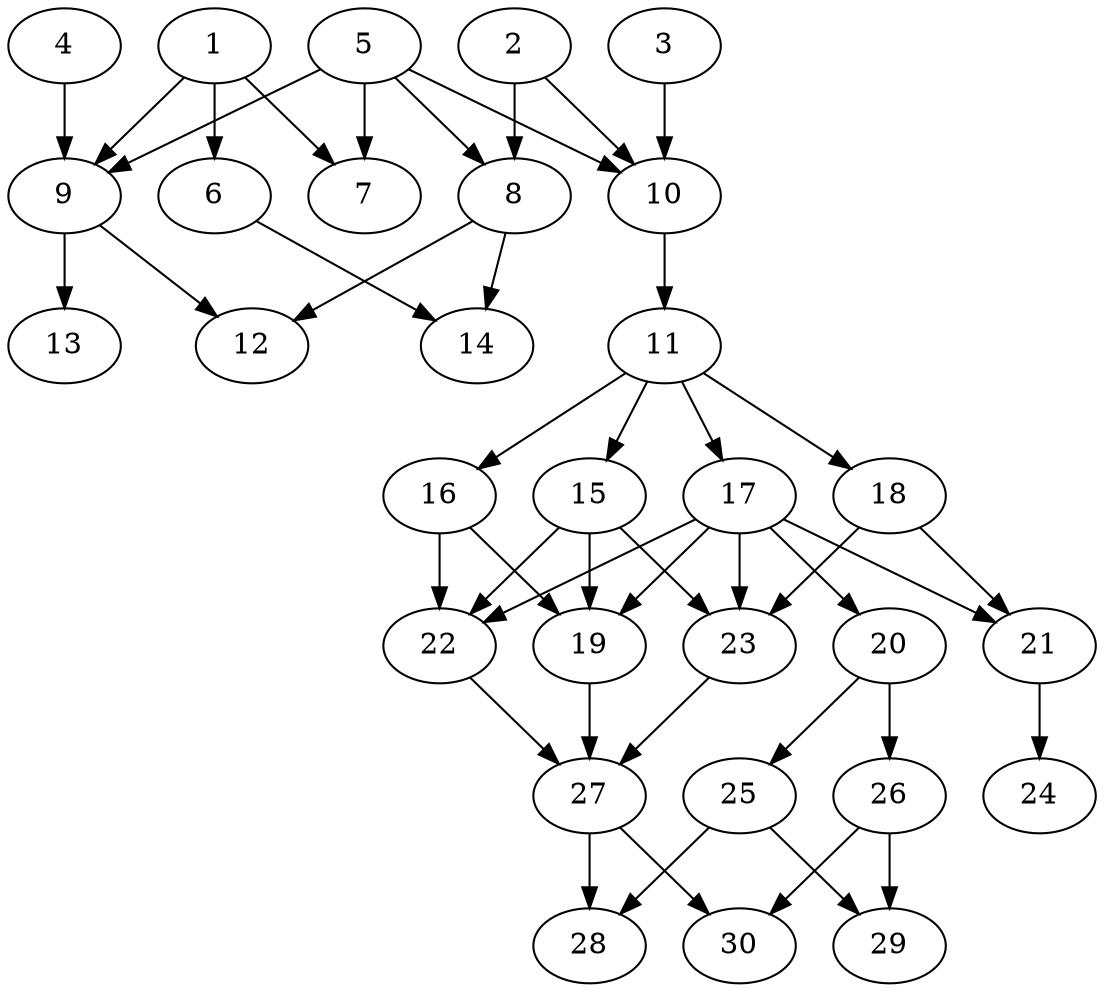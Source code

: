 // DAG automatically generated by daggen at Thu Oct  3 14:04:19 2019
// ./daggen --dot -n 30 --ccr 0.4 --fat 0.5 --regular 0.9 --density 0.6 --mindata 5242880 --maxdata 52428800 
digraph G {
  1 [size="64614400", alpha="0.01", expect_size="25845760"] 
  1 -> 6 [size ="25845760"]
  1 -> 7 [size ="25845760"]
  1 -> 9 [size ="25845760"]
  2 [size="115317760", alpha="0.08", expect_size="46127104"] 
  2 -> 8 [size ="46127104"]
  2 -> 10 [size ="46127104"]
  3 [size="100820480", alpha="0.05", expect_size="40328192"] 
  3 -> 10 [size ="40328192"]
  4 [size="45475840", alpha="0.09", expect_size="18190336"] 
  4 -> 9 [size ="18190336"]
  5 [size="46346240", alpha="0.10", expect_size="18538496"] 
  5 -> 7 [size ="18538496"]
  5 -> 8 [size ="18538496"]
  5 -> 9 [size ="18538496"]
  5 -> 10 [size ="18538496"]
  6 [size="65838080", alpha="0.14", expect_size="26335232"] 
  6 -> 14 [size ="26335232"]
  7 [size="110435840", alpha="0.12", expect_size="44174336"] 
  8 [size="124718080", alpha="0.19", expect_size="49887232"] 
  8 -> 12 [size ="49887232"]
  8 -> 14 [size ="49887232"]
  9 [size="81630720", alpha="0.02", expect_size="32652288"] 
  9 -> 12 [size ="32652288"]
  9 -> 13 [size ="32652288"]
  10 [size="87226880", alpha="0.04", expect_size="34890752"] 
  10 -> 11 [size ="34890752"]
  11 [size="100587520", alpha="0.05", expect_size="40235008"] 
  11 -> 15 [size ="40235008"]
  11 -> 16 [size ="40235008"]
  11 -> 17 [size ="40235008"]
  11 -> 18 [size ="40235008"]
  12 [size="105024000", alpha="0.09", expect_size="42009600"] 
  13 [size="36042240", alpha="0.19", expect_size="14416896"] 
  14 [size="63690240", alpha="0.14", expect_size="25476096"] 
  15 [size="119429120", alpha="0.00", expect_size="47771648"] 
  15 -> 19 [size ="47771648"]
  15 -> 22 [size ="47771648"]
  15 -> 23 [size ="47771648"]
  16 [size="59320320", alpha="0.06", expect_size="23728128"] 
  16 -> 19 [size ="23728128"]
  16 -> 22 [size ="23728128"]
  17 [size="26677760", alpha="0.06", expect_size="10671104"] 
  17 -> 19 [size ="10671104"]
  17 -> 20 [size ="10671104"]
  17 -> 21 [size ="10671104"]
  17 -> 22 [size ="10671104"]
  17 -> 23 [size ="10671104"]
  18 [size="97781760", alpha="0.06", expect_size="39112704"] 
  18 -> 21 [size ="39112704"]
  18 -> 23 [size ="39112704"]
  19 [size="90193920", alpha="0.01", expect_size="36077568"] 
  19 -> 27 [size ="36077568"]
  20 [size="102632960", alpha="0.10", expect_size="41053184"] 
  20 -> 25 [size ="41053184"]
  20 -> 26 [size ="41053184"]
  21 [size="124625920", alpha="0.09", expect_size="49850368"] 
  21 -> 24 [size ="49850368"]
  22 [size="38840320", alpha="0.04", expect_size="15536128"] 
  22 -> 27 [size ="15536128"]
  23 [size="89008640", alpha="0.15", expect_size="35603456"] 
  23 -> 27 [size ="35603456"]
  24 [size="84144640", alpha="0.11", expect_size="33657856"] 
  25 [size="48732160", alpha="0.13", expect_size="19492864"] 
  25 -> 28 [size ="19492864"]
  25 -> 29 [size ="19492864"]
  26 [size="50851840", alpha="0.03", expect_size="20340736"] 
  26 -> 29 [size ="20340736"]
  26 -> 30 [size ="20340736"]
  27 [size="84723200", alpha="0.10", expect_size="33889280"] 
  27 -> 28 [size ="33889280"]
  27 -> 30 [size ="33889280"]
  28 [size="118522880", alpha="0.16", expect_size="47409152"] 
  29 [size="34703360", alpha="0.14", expect_size="13881344"] 
  30 [size="39636480", alpha="0.04", expect_size="15854592"] 
}
